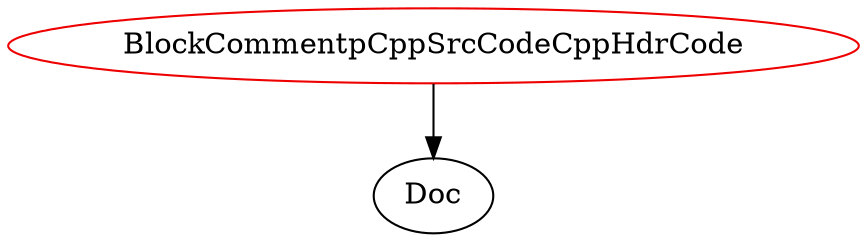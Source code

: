 digraph blockcommentpcppsrccodecpphdrcode{
BlockCommentpCppSrcCodeCppHdrCode -> Doc;
BlockCommentpCppSrcCodeCppHdrCode	[shape=oval, color=red2, label="BlockCommentpCppSrcCodeCppHdrCode"];
}

